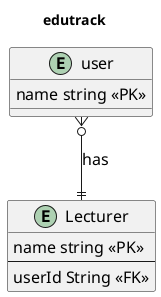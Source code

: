 @startuml edutrack
skinparam defaultFontName Futura
skinparam defaultFontSize 16
title edutrack

entity user {
    name string <<PK>>
}

entity Lecturer {
    name string <<PK>>
    ---
    userId String <<FK>>
}


user }o--||Lecturer :has

@enduml
